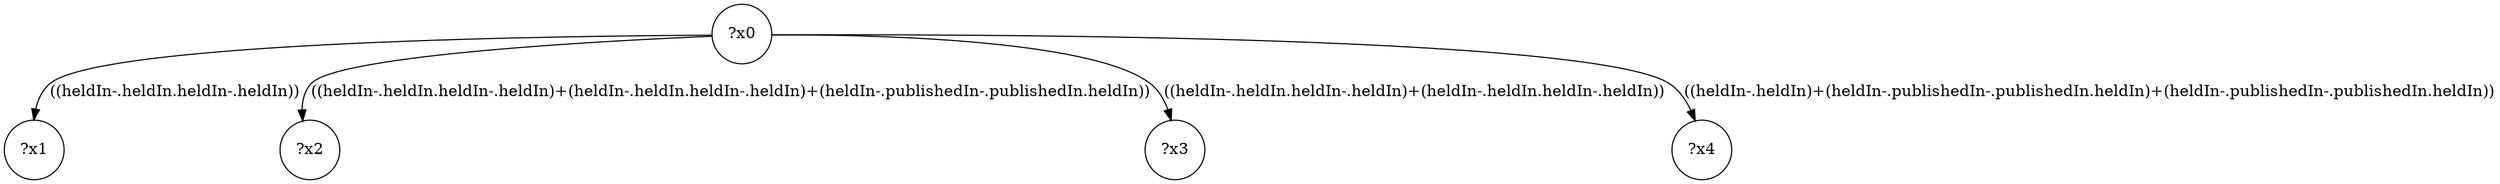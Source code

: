 digraph g {
	x0 [shape=circle, label="?x0"];
	x1 [shape=circle, label="?x1"];
	x0 -> x1 [label="((heldIn-.heldIn.heldIn-.heldIn))"];
	x2 [shape=circle, label="?x2"];
	x0 -> x2 [label="((heldIn-.heldIn.heldIn-.heldIn)+(heldIn-.heldIn.heldIn-.heldIn)+(heldIn-.publishedIn-.publishedIn.heldIn))"];
	x3 [shape=circle, label="?x3"];
	x0 -> x3 [label="((heldIn-.heldIn.heldIn-.heldIn)+(heldIn-.heldIn.heldIn-.heldIn))"];
	x4 [shape=circle, label="?x4"];
	x0 -> x4 [label="((heldIn-.heldIn)+(heldIn-.publishedIn-.publishedIn.heldIn)+(heldIn-.publishedIn-.publishedIn.heldIn))"];
}
